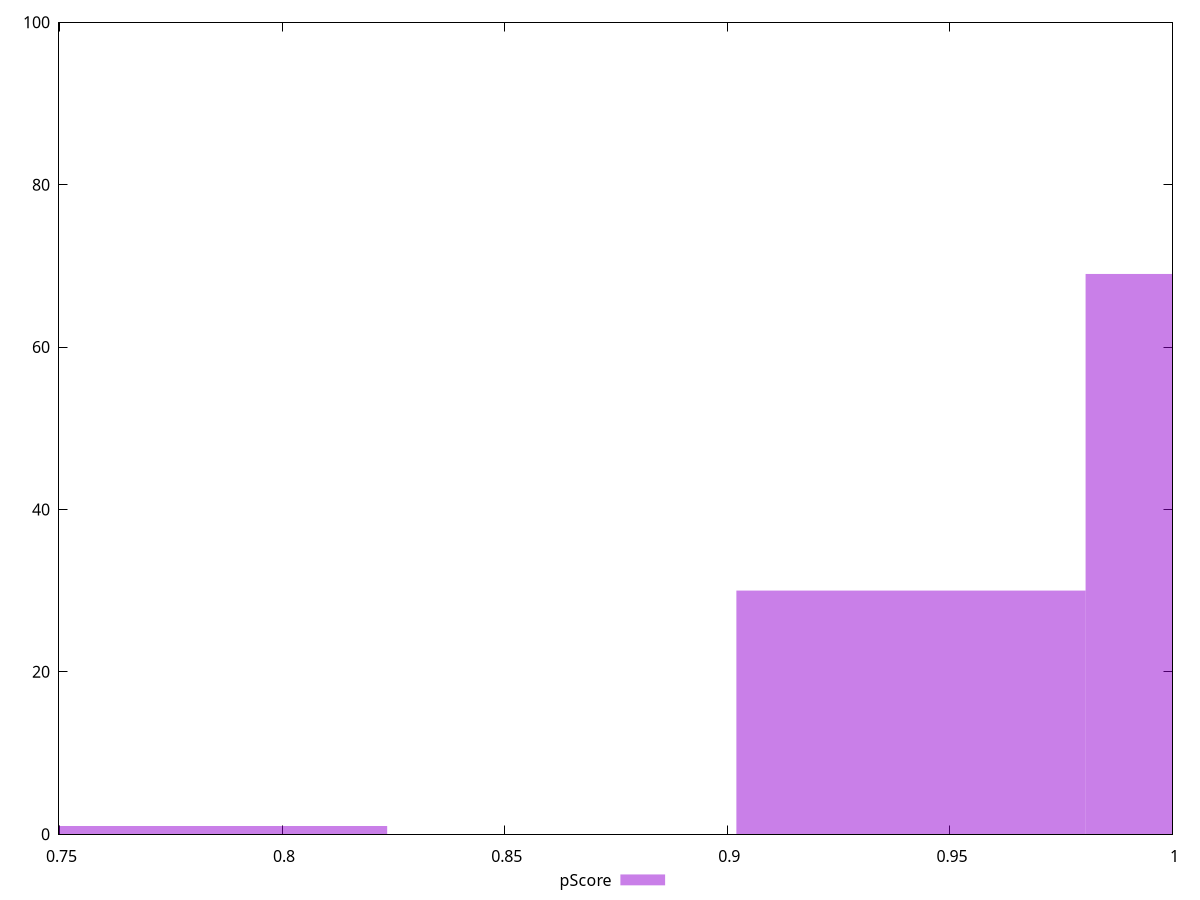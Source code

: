 reset

$pScore <<EOF
0.7843817009021692 1
0.941258041082603 30
1.0196962111728198 69
EOF

set key outside below
set boxwidth 0.07843817009021692
set xrange [0.7498877777777778:1]
set yrange [0:100]
set trange [0:100]
set style fill transparent solid 0.5 noborder
set terminal svg size 640, 490 enhanced background rgb 'white'
set output "report_00026_2021-02-22T21:38:55.199Z/uses-rel-preconnect/samples/pages+cached+noadtech+nomedia+nocss/pScore/histogram.svg"

plot $pScore title "pScore" with boxes

reset
